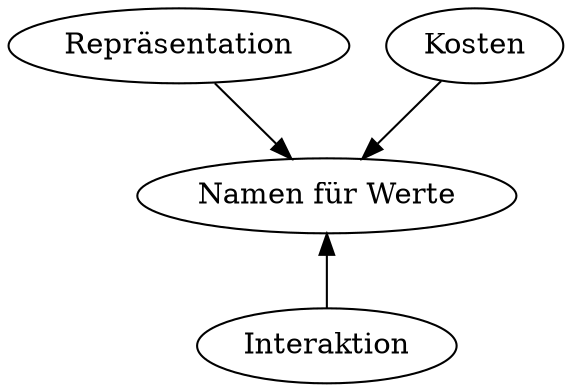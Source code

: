 digraph G {
  Repräsentation -> "Namen für Werte"
  Kosten -> "Namen für Werte"
  edge [dir="back"]
  "Namen für Werte" -> Interaktion

} 
